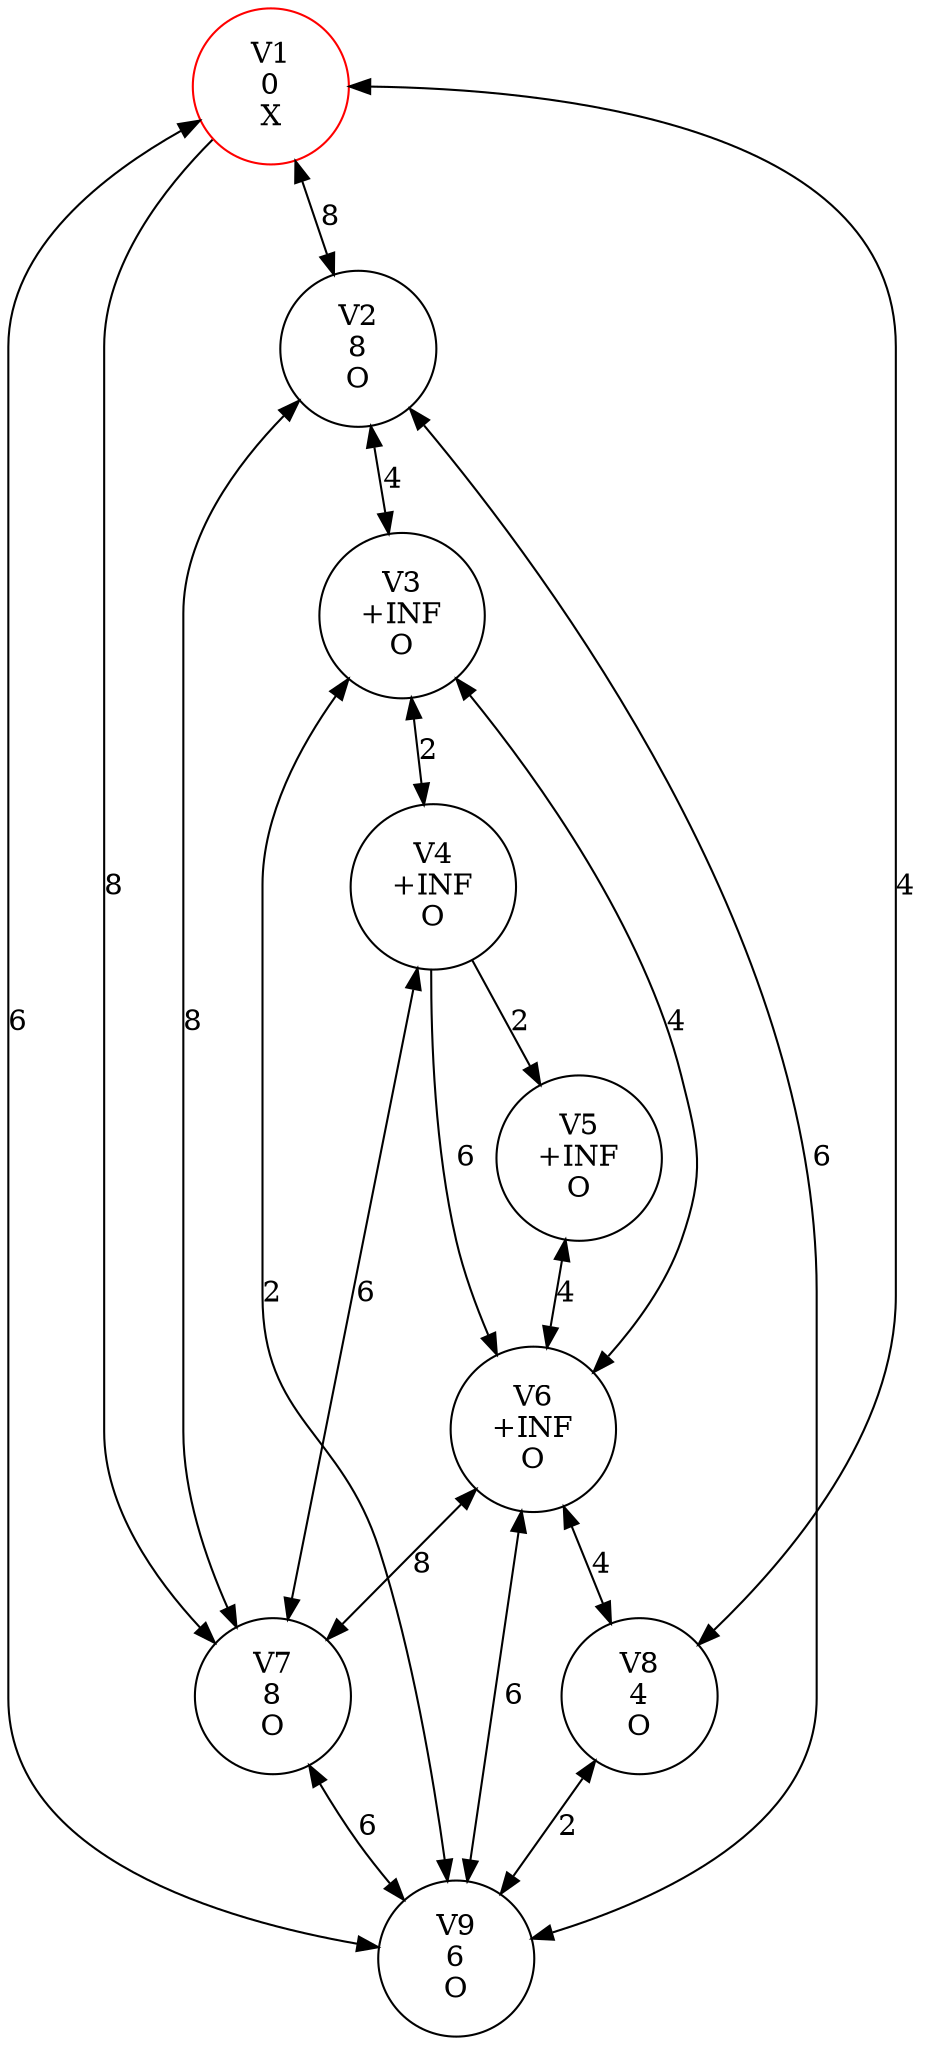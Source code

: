 digraph Iter1 {
v1[shape=circle,label="V1\n0\nX", color=Red];
v2[shape=circle,label="V2\n8\nO"];
v3[shape=circle,label="V3\n+INF\nO"];
v4[shape=circle,label="V4\n+INF\nO"];
v5[shape=circle,label="V5\n+INF\nO"];
v6[shape=circle,label="V6\n+INF\nO"];
v7[shape=circle,label="V7\n8\nO"];
v8[shape=circle,label="V8\n4\nO"];
v9[shape=circle,label="V9\n6\nO"];
v1 -> v2 [label="8", dir=both]
v1 -> v7 [label="8"]
v1 -> v8 [label="4", dir=both]
v1 -> v9 [label="6", dir=both]
v2 -> v3 [label="4", dir=both]
v2 -> v7 [label="8", dir=both]
v2 -> v9 [label="6", dir=both]
v3 -> v4 [label="2", dir=both]
v3 -> v6 [label="4", dir=both]
v3 -> v9 [label="2", dir=both]
v4 -> v5 [label="2"]
v4 -> v6 [label="6"]
v4 -> v7 [label="6", dir=both]
v5 -> v6 [label="4", dir=both]
v6 -> v7 [label="8", dir=both]
v6 -> v8 [label="4", dir=both]
v6 -> v9 [label="6", dir=both]
v7 -> v9 [label="6", dir=both]
v8 -> v9 [label="2", dir=both]
}